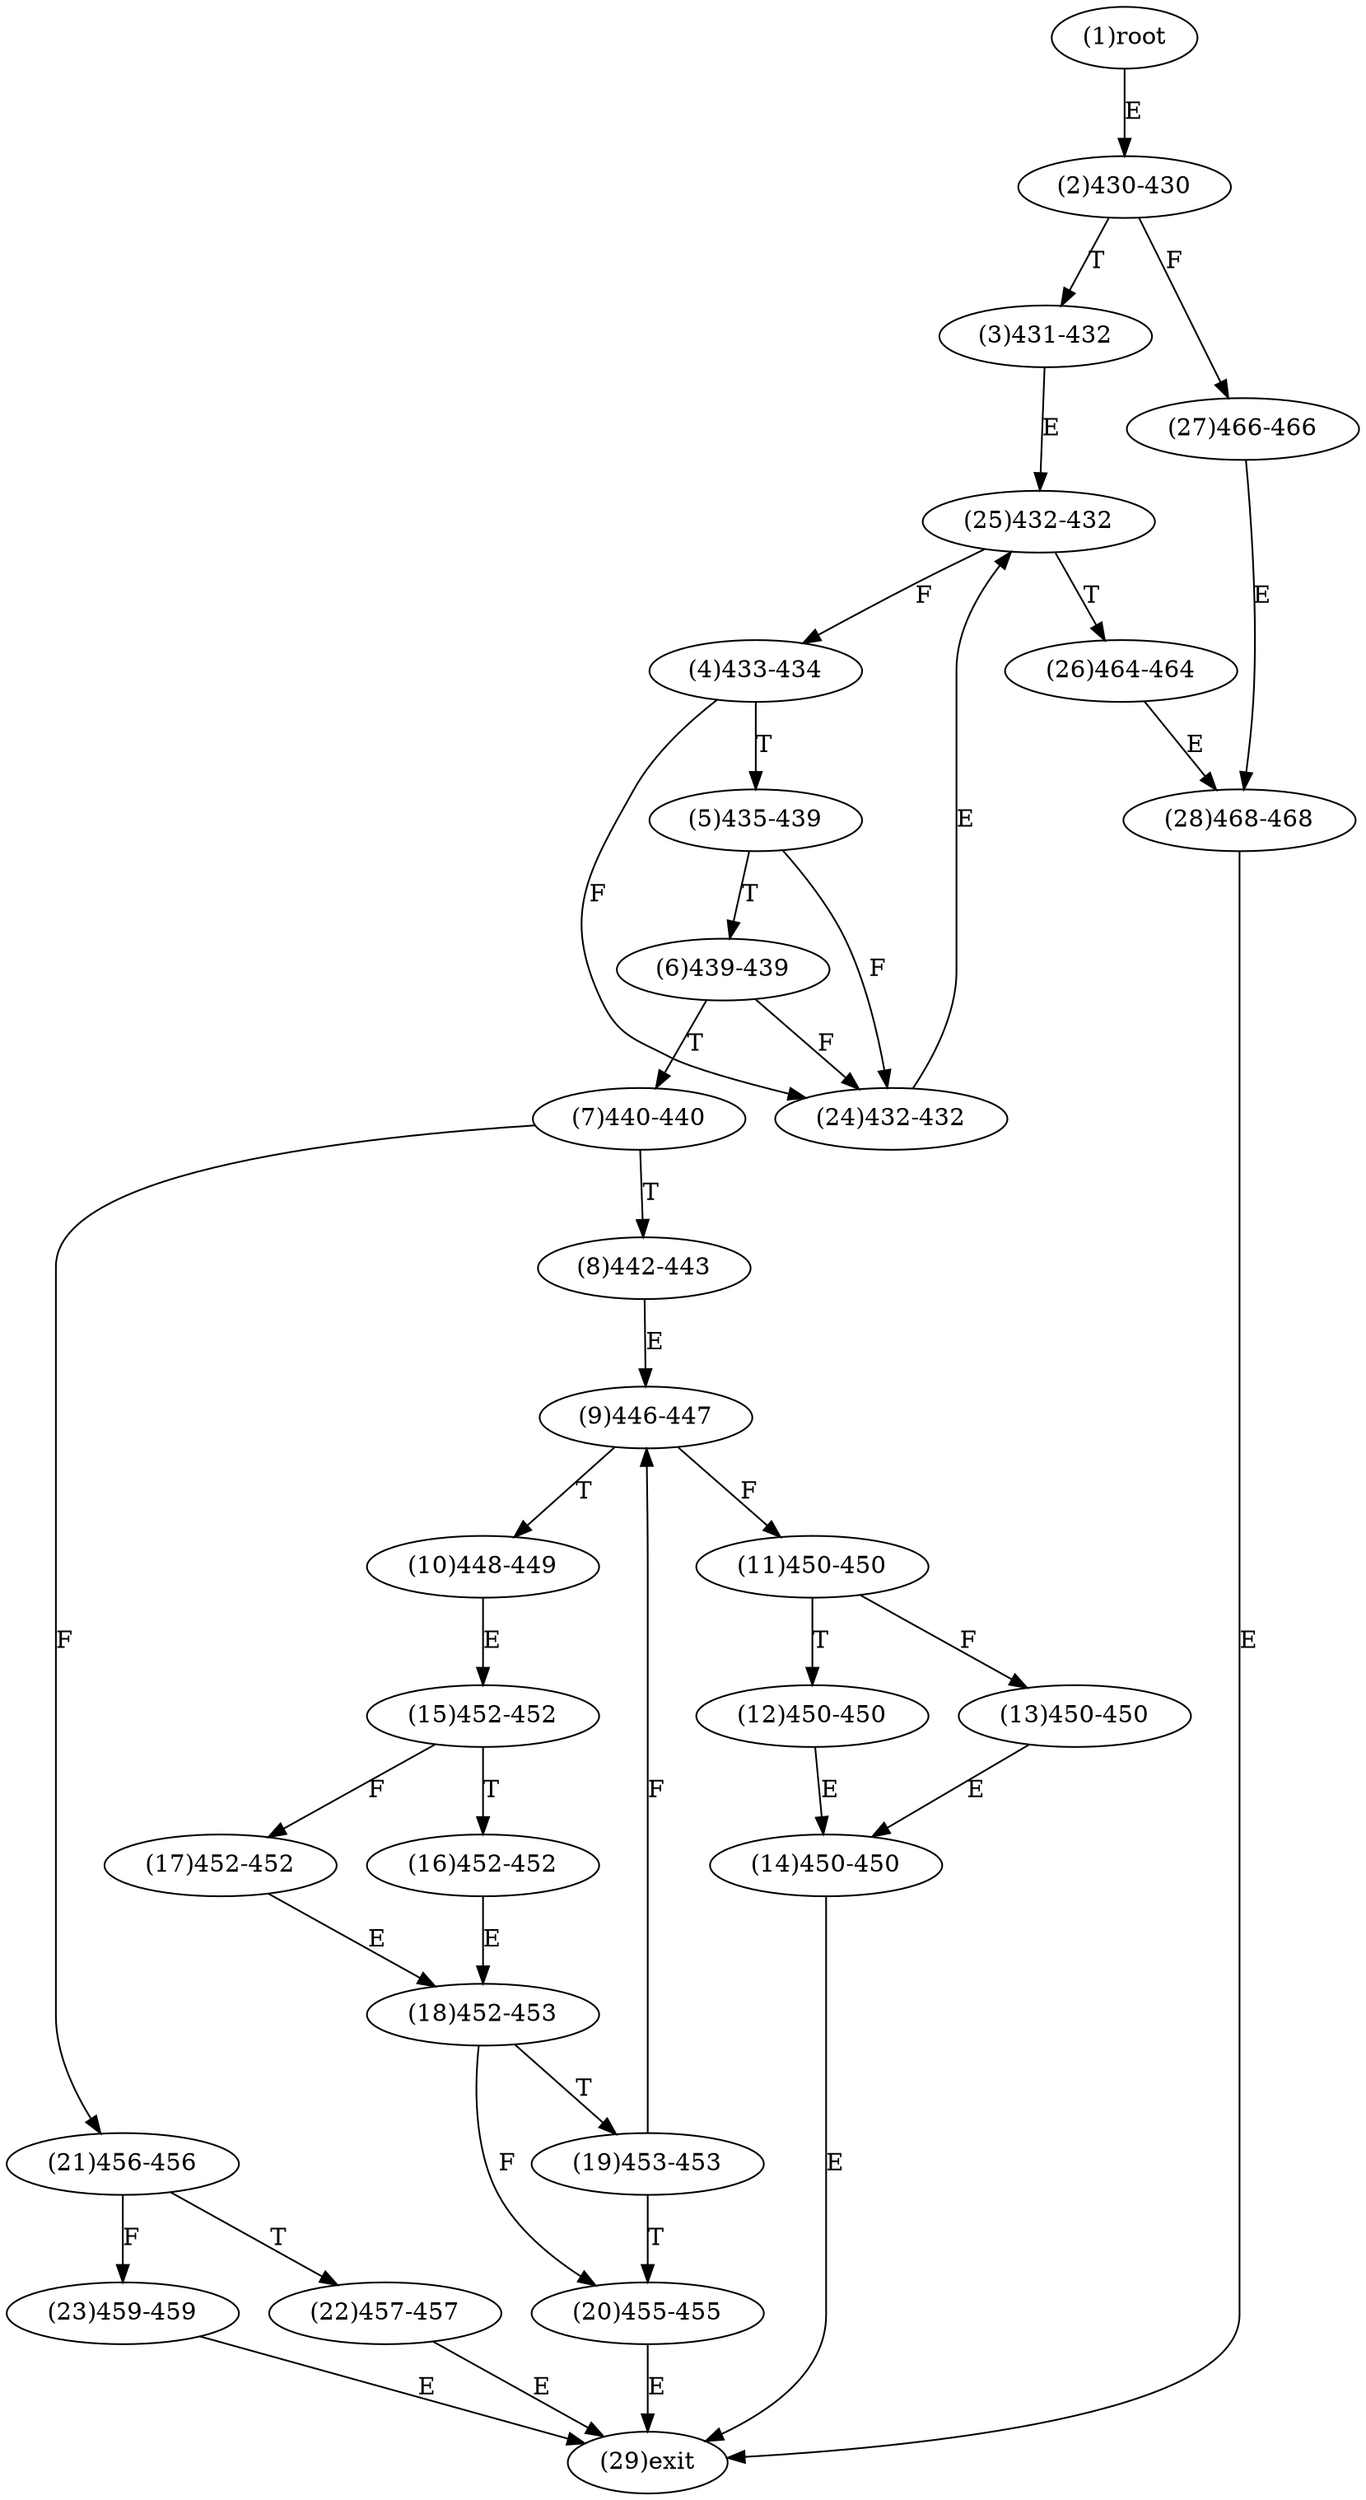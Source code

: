 digraph "" { 
1[ label="(1)root"];
2[ label="(2)430-430"];
3[ label="(3)431-432"];
4[ label="(4)433-434"];
5[ label="(5)435-439"];
6[ label="(6)439-439"];
7[ label="(7)440-440"];
8[ label="(8)442-443"];
9[ label="(9)446-447"];
10[ label="(10)448-449"];
11[ label="(11)450-450"];
12[ label="(12)450-450"];
13[ label="(13)450-450"];
14[ label="(14)450-450"];
15[ label="(15)452-452"];
17[ label="(17)452-452"];
16[ label="(16)452-452"];
19[ label="(19)453-453"];
18[ label="(18)452-453"];
21[ label="(21)456-456"];
20[ label="(20)455-455"];
23[ label="(23)459-459"];
22[ label="(22)457-457"];
25[ label="(25)432-432"];
24[ label="(24)432-432"];
27[ label="(27)466-466"];
26[ label="(26)464-464"];
29[ label="(29)exit"];
28[ label="(28)468-468"];
1->2[ label="E"];
2->27[ label="F"];
2->3[ label="T"];
3->25[ label="E"];
4->24[ label="F"];
4->5[ label="T"];
5->24[ label="F"];
5->6[ label="T"];
6->24[ label="F"];
6->7[ label="T"];
7->21[ label="F"];
7->8[ label="T"];
8->9[ label="E"];
9->11[ label="F"];
9->10[ label="T"];
10->15[ label="E"];
11->13[ label="F"];
11->12[ label="T"];
12->14[ label="E"];
13->14[ label="E"];
14->29[ label="E"];
15->17[ label="F"];
15->16[ label="T"];
16->18[ label="E"];
17->18[ label="E"];
18->20[ label="F"];
18->19[ label="T"];
19->9[ label="F"];
19->20[ label="T"];
20->29[ label="E"];
21->23[ label="F"];
21->22[ label="T"];
22->29[ label="E"];
23->29[ label="E"];
24->25[ label="E"];
25->4[ label="F"];
25->26[ label="T"];
26->28[ label="E"];
27->28[ label="E"];
28->29[ label="E"];
}